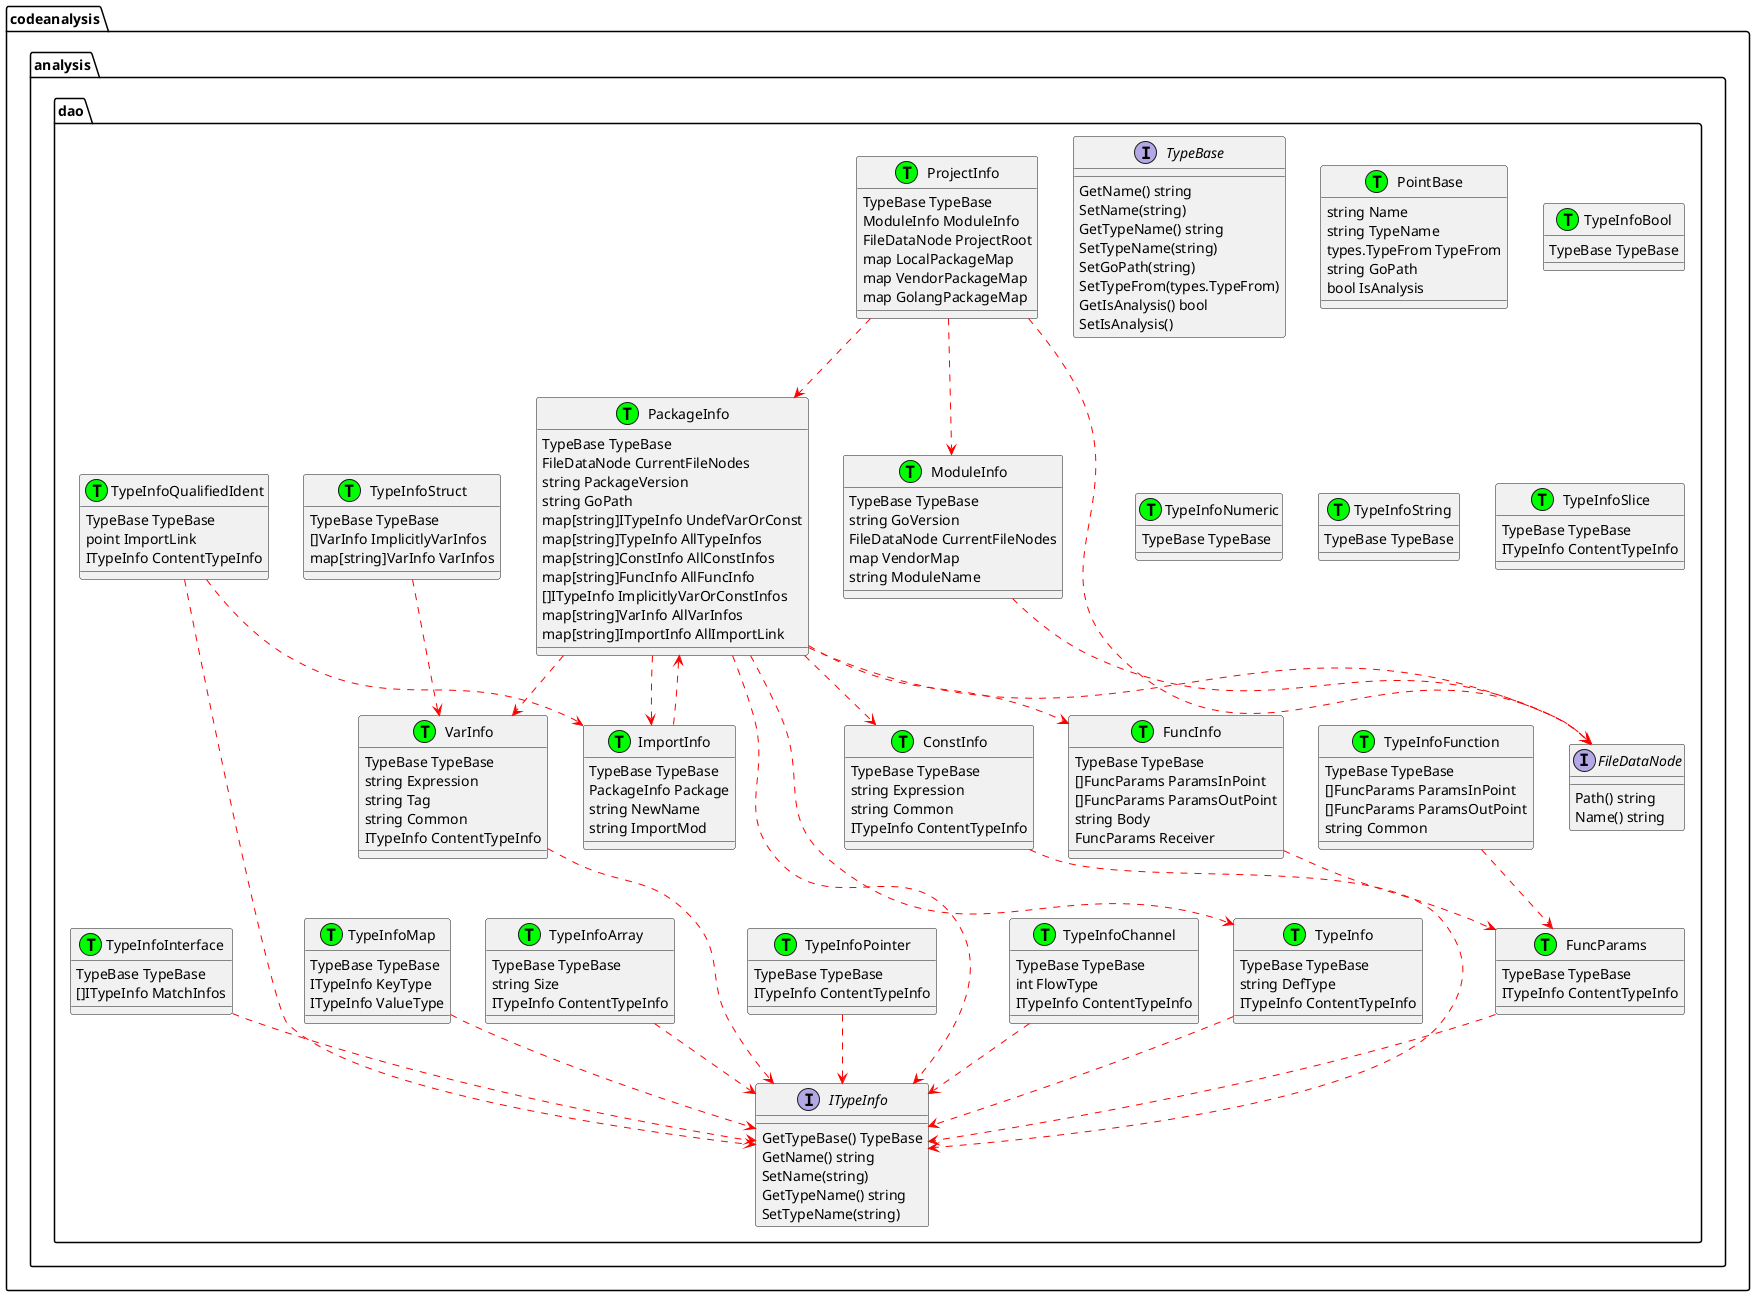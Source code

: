 @startuml

namespace codeanalysis.analysis.dao{
	interface TypeBase {
		GetName() string
		SetName(string) 
		GetTypeName() string
		SetTypeName(string) 
		SetGoPath(string) 
		SetTypeFrom(types.TypeFrom) 
		GetIsAnalysis() bool
		SetIsAnalysis() 
	}
	interface ITypeInfo {
		GetTypeBase() TypeBase
		GetName() string
		SetName(string) 
		GetTypeName() string
		SetTypeName(string) 
	}
	interface FileDataNode {
		Path() string
		Name() string
	}
	
	class PointBase <<(T,#00FF00)>> {
		string Name
		string TypeName
		types.TypeFrom TypeFrom
		string GoPath
		bool IsAnalysis
	}
	
	class ProjectInfo <<(T,#00FF00)>> {
		TypeBase TypeBase
		ModuleInfo ModuleInfo
		FileDataNode ProjectRoot
		map LocalPackageMap
		map VendorPackageMap
		map GolangPackageMap
	}
	class ModuleInfo <<(T,#00FF00)>> {
		TypeBase TypeBase
		string GoVersion
		FileDataNode CurrentFileNodes
		map VendorMap
		string ModuleName
	}

	class PackageInfo <<(T,#00FF00)>> {
		TypeBase TypeBase
		FileDataNode CurrentFileNodes
		string PackageVersion
		string GoPath
		map[string]ITypeInfo UndefVarOrConst
		map[string]TypeInfo AllTypeInfos
		map[string]ConstInfo AllConstInfos
		map[string]FuncInfo AllFuncInfo
		[]ITypeInfo ImplicitlyVarOrConstInfos
		map[string]VarInfo AllVarInfos
		map[string]ImportInfo AllImportLink
	}

	class ImportInfo <<(T,#00FF00)>> {
		TypeBase TypeBase
		PackageInfo Package
		string NewName
		string ImportMod
	}
	class TypeInfo <<(T,#00FF00)>> {
		TypeBase TypeBase
		string DefType
		ITypeInfo ContentTypeInfo
	}
	class VarInfo <<(T,#00FF00)>> {
		TypeBase TypeBase
		string Expression
		string Tag
		string Common
		ITypeInfo ContentTypeInfo
	}
	class ConstInfo <<(T,#00FF00)>> {
		TypeBase TypeBase
		string Expression
		string Common
		ITypeInfo ContentTypeInfo
	}
	class FuncInfo <<(T,#00FF00)>> {
		TypeBase TypeBase
		[]FuncParams ParamsInPoint
		[]FuncParams ParamsOutPoint
		string Body
		FuncParams Receiver
	}




	class TypeInfoBool <<(T,#00FF00)>> {
		TypeBase TypeBase

	}
	class TypeInfoNumeric <<(T,#00FF00)>> {
		TypeBase TypeBase
		
	}
	class TypeInfoString <<(T,#00FF00)>> {
		TypeBase TypeBase

	}
	class TypeInfoChannel <<(T,#00FF00)>> {
		TypeBase TypeBase
		int FlowType
		ITypeInfo ContentTypeInfo
	}

	class TypeInfoFunction <<(T,#00FF00)>> {
		TypeBase TypeBase
		[]FuncParams ParamsInPoint
		[]FuncParams ParamsOutPoint
		string Common
	}
	class FuncParams <<(T,#00FF00)>> {
		TypeBase TypeBase
		ITypeInfo ContentTypeInfo
	}
	class TypeInfoPointer <<(T,#00FF00)>> {
		TypeBase TypeBase
		ITypeInfo ContentTypeInfo
	}
	class TypeInfoQualifiedIdent <<(T,#00FF00)>> {
		TypeBase TypeBase
		point ImportLink
		ITypeInfo ContentTypeInfo
	}

	class TypeInfoArray <<(T,#00FF00)>> {
		TypeBase TypeBase
		string Size
		ITypeInfo ContentTypeInfo
	}
	class TypeInfoMap <<(T,#00FF00)>> {
		TypeBase TypeBase
		ITypeInfo KeyType
		ITypeInfo ValueType
	}
	class TypeInfoSlice <<(T,#00FF00)>> {
		TypeBase TypeBase
		ITypeInfo ContentTypeInfo
	}

	class TypeInfoStruct <<(T,#00FF00)>> {
		TypeBase TypeBase
		[]VarInfo ImplicitlyVarInfos
		map[string]VarInfo VarInfos
	}
	class TypeInfoInterface <<(T,#00FF00)>> {
		TypeBase TypeBase
		[]ITypeInfo MatchInfos
	}



}

codeanalysis.analysis.dao.ConstInfo --> codeanalysis.analysis.dao.ITypeInfo #ff0000;line.dashed;
codeanalysis.analysis.dao.FuncInfo --> codeanalysis.analysis.dao.FuncParams #ff0000;line.dashed;
codeanalysis.analysis.dao.FuncParams --> codeanalysis.analysis.dao.ITypeInfo #ff0000;line.dashed;
codeanalysis.analysis.dao.ImportInfo --> codeanalysis.analysis.dao.PackageInfo #ff0000;line.dashed;
codeanalysis.analysis.dao.ModuleInfo --> codeanalysis.analysis.dao.FileDataNode #ff0000;line.dashed;
codeanalysis.analysis.dao.PackageInfo --> codeanalysis.analysis.dao.ConstInfo #ff0000;line.dashed;
codeanalysis.analysis.dao.PackageInfo --> codeanalysis.analysis.dao.FileDataNode #ff0000;line.dashed;
codeanalysis.analysis.dao.PackageInfo --> codeanalysis.analysis.dao.FuncInfo #ff0000;line.dashed;
codeanalysis.analysis.dao.PackageInfo --> codeanalysis.analysis.dao.ITypeInfo #ff0000;line.dashed;
codeanalysis.analysis.dao.PackageInfo --> codeanalysis.analysis.dao.ImportInfo #ff0000;line.dashed;
codeanalysis.analysis.dao.PackageInfo --> codeanalysis.analysis.dao.TypeInfo #ff0000;line.dashed;
codeanalysis.analysis.dao.PackageInfo --> codeanalysis.analysis.dao.VarInfo #ff0000;line.dashed;
codeanalysis.analysis.dao.ProjectInfo --> codeanalysis.analysis.dao.FileDataNode #ff0000;line.dashed;
codeanalysis.analysis.dao.ProjectInfo --> codeanalysis.analysis.dao.ModuleInfo #ff0000;line.dashed;
codeanalysis.analysis.dao.ProjectInfo --> codeanalysis.analysis.dao.PackageInfo #ff0000;line.dashed;
codeanalysis.analysis.dao.TypeInfo --> codeanalysis.analysis.dao.ITypeInfo #ff0000;line.dashed;
codeanalysis.analysis.dao.TypeInfoArray --> codeanalysis.analysis.dao.ITypeInfo #ff0000;line.dashed;
codeanalysis.analysis.dao.TypeInfoChannel --> codeanalysis.analysis.dao.ITypeInfo #ff0000;line.dashed;
codeanalysis.analysis.dao.TypeInfoFunction --> codeanalysis.analysis.dao.FuncParams #ff0000;line.dashed;
codeanalysis.analysis.dao.TypeInfoInterface --> codeanalysis.analysis.dao.ITypeInfo #ff0000;line.dashed;
codeanalysis.analysis.dao.TypeInfoMap --> codeanalysis.analysis.dao.ITypeInfo #ff0000;line.dashed;
codeanalysis.analysis.dao.TypeInfoPointer --> codeanalysis.analysis.dao.ITypeInfo #ff0000;line.dashed;
codeanalysis.analysis.dao.TypeInfoQualifiedIdent --> codeanalysis.analysis.dao.ITypeInfo #ff0000;line.dashed;
codeanalysis.analysis.dao.TypeInfoQualifiedIdent --> codeanalysis.analysis.dao.ImportInfo #ff0000;line.dashed;
codeanalysis.analysis.dao.TypeInfoStruct --> codeanalysis.analysis.dao.VarInfo #ff0000;line.dashed;
codeanalysis.analysis.dao.VarInfo --> codeanalysis.analysis.dao.ITypeInfo #ff0000;line.dashed;

@enduml